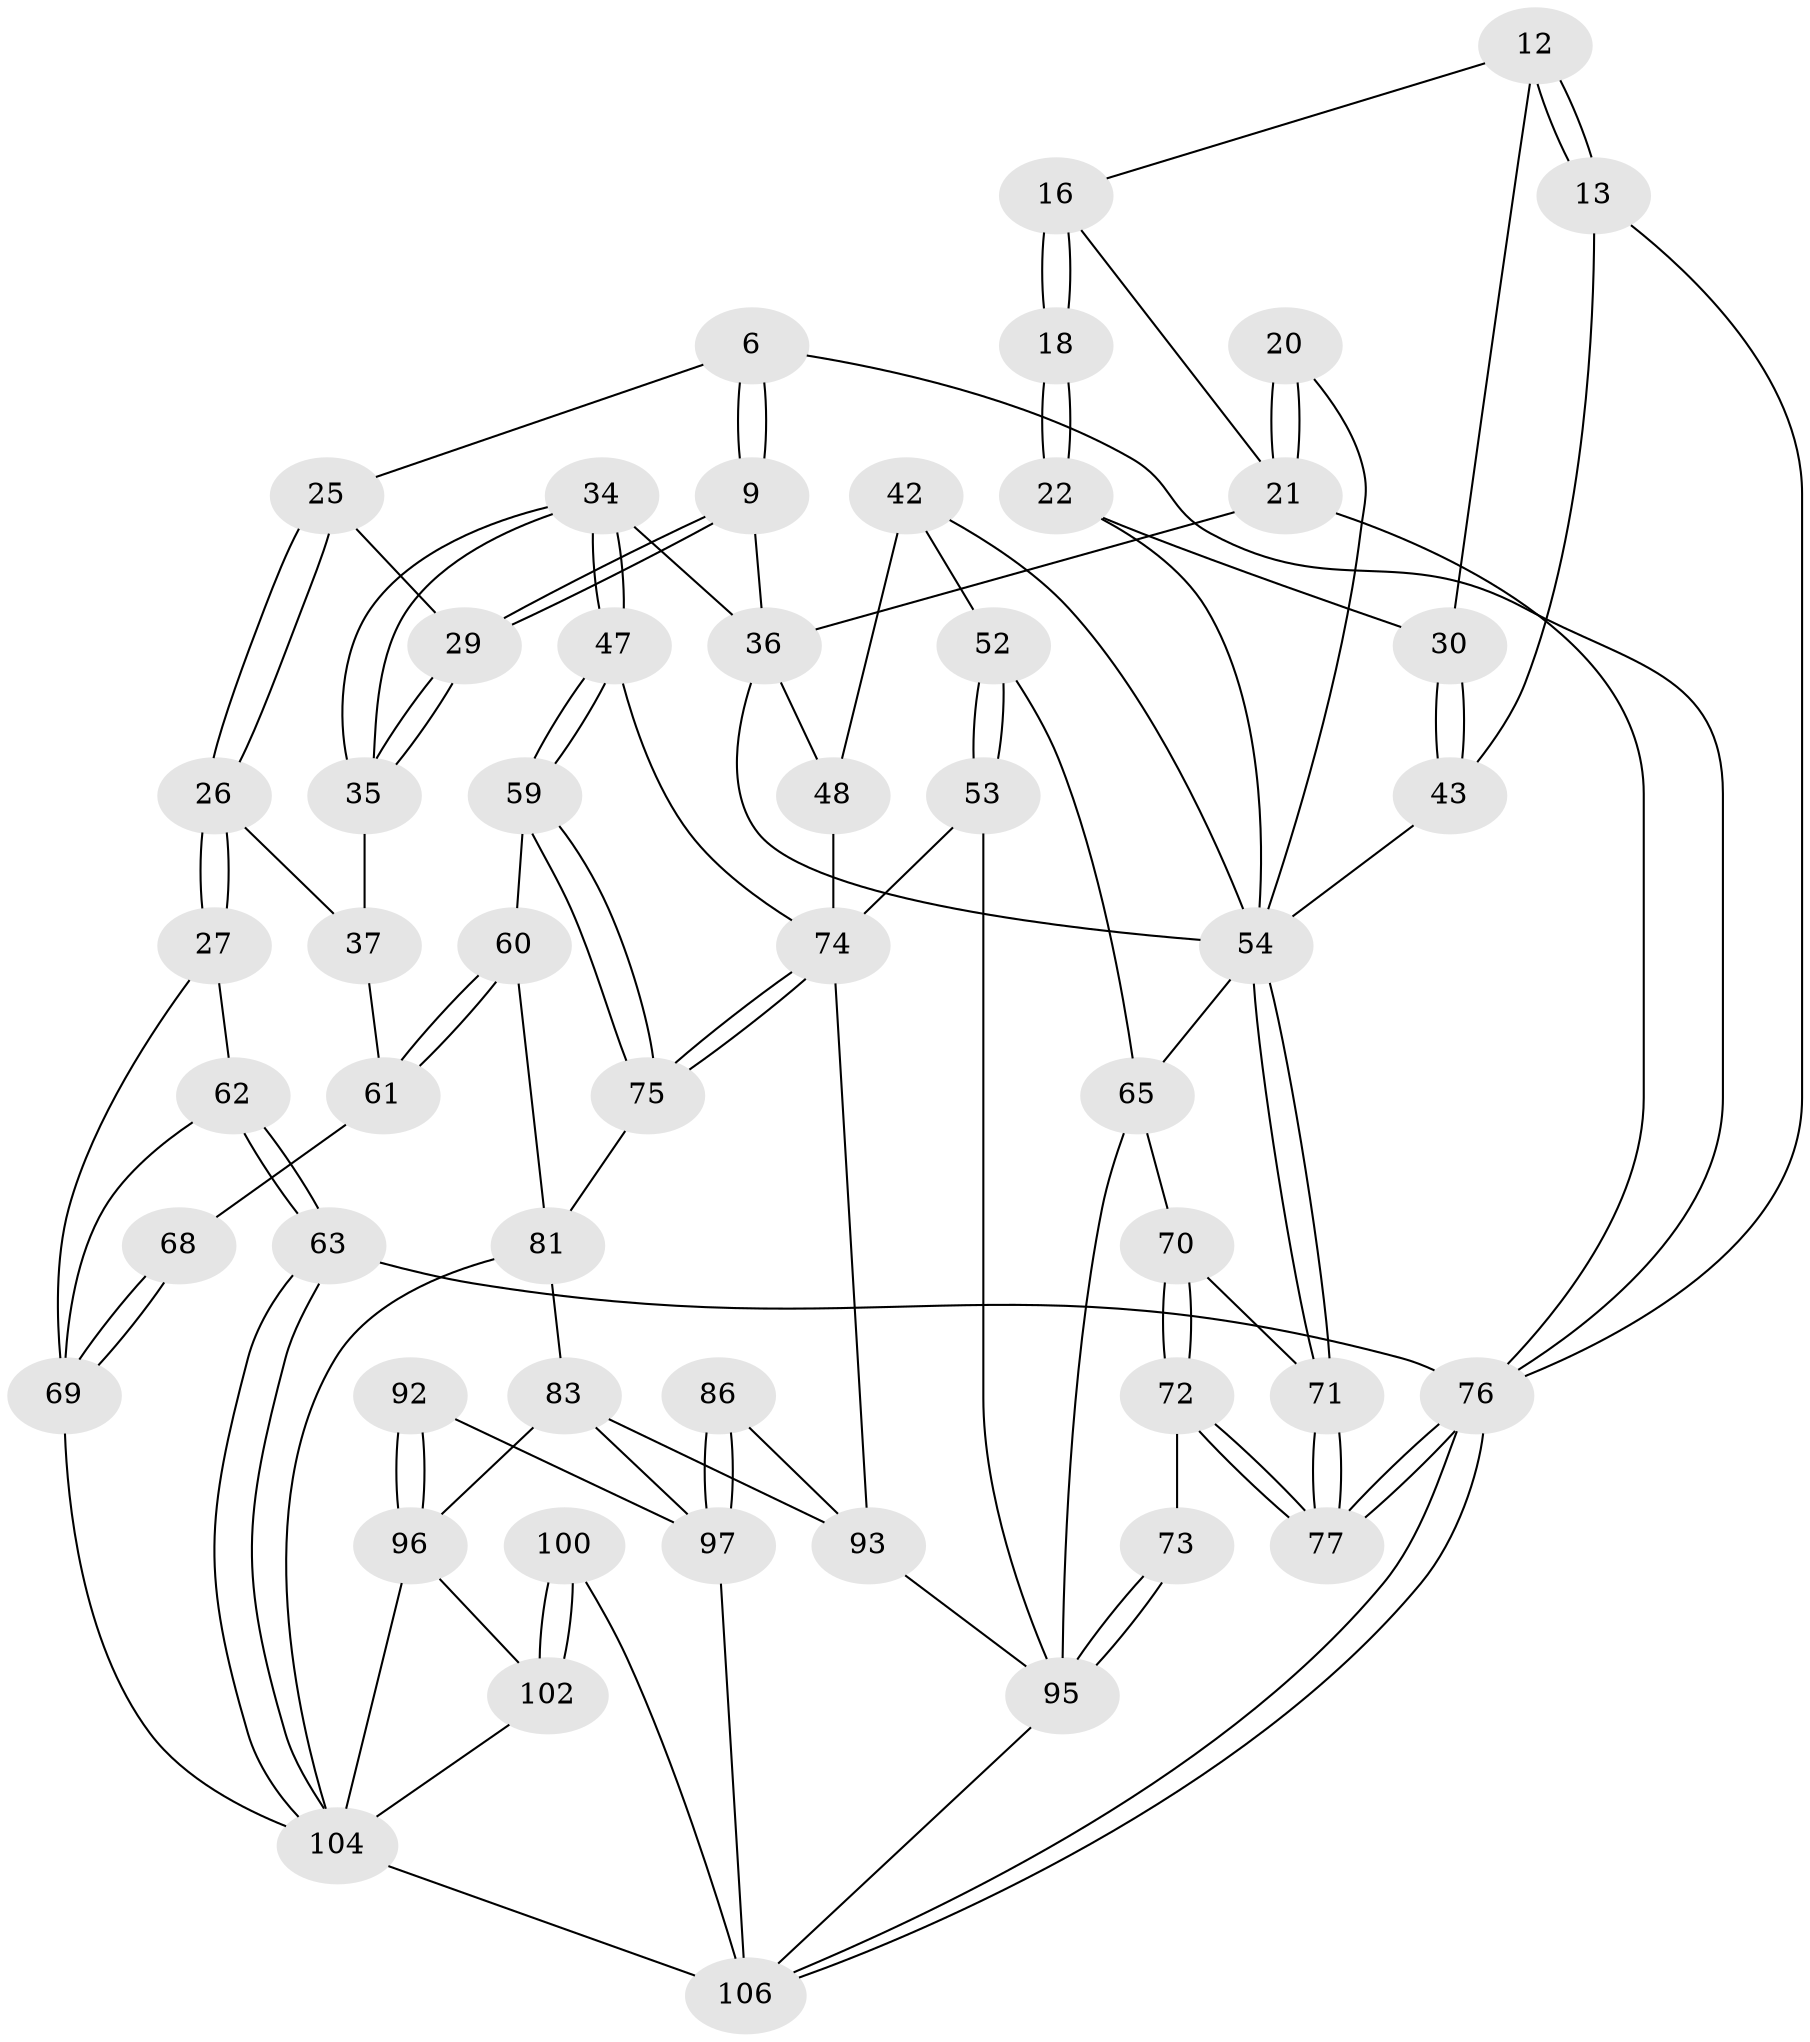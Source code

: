 // original degree distribution, {3: 0.03773584905660377, 5: 0.5283018867924528, 4: 0.20754716981132076, 6: 0.22641509433962265}
// Generated by graph-tools (version 1.1) at 2025/05/03/04/25 22:05:32]
// undirected, 53 vertices, 119 edges
graph export_dot {
graph [start="1"]
  node [color=gray90,style=filled];
  6 [pos="+0.48605459119156047+0.023542738882442786",super="+5"];
  9 [pos="+0.4375989016664137+0.14655251737694022"];
  12 [pos="+0.9965004224356975+0.1167535544581797"];
  13 [pos="+1+0.1364542521822927"];
  16 [pos="+0.8446650555921605+0.09038745722378065",super="+11"];
  18 [pos="+0.8629046881671647+0.1711203520893629"];
  20 [pos="+0.6769190640585708+0.024135888705009392"];
  21 [pos="+0.5827061427370404+0.153831183056839",super="+7+2+17"];
  22 [pos="+0.8636311514006849+0.20665941053604625"];
  25 [pos="+0.3519783697446416+0.07848738415549358"];
  26 [pos="+0.16778310426761744+0.29622871118213595"];
  27 [pos="+0+0.14954886964038663"];
  29 [pos="+0.40716076371154736+0.14612193842778406"];
  30 [pos="+0.9024534428304828+0.19642138163352038"];
  34 [pos="+0.4396057666599631+0.3881292454402164"];
  35 [pos="+0.3508360182147465+0.3351177839449172"];
  36 [pos="+0.5639717076488012+0.3021776136254871",super="+33+32"];
  37 [pos="+0.19636498846485273+0.3200907822520026"];
  42 [pos="+0.7610605710648247+0.3370843729007115",super="+38+41"];
  43 [pos="+1+0.32832018353595294"];
  47 [pos="+0.44163367586252056+0.39571525828099935"];
  48 [pos="+0.7035804536616426+0.4154107595257908",super="+45+39"];
  52 [pos="+0.8239752853369521+0.3896941722196742"];
  53 [pos="+0.6778191658588433+0.6168050812885977"];
  54 [pos="+1+0.3822038213629853",super="+44+31"];
  59 [pos="+0.3249627313846973+0.5605581900033169"];
  60 [pos="+0.241092164937012+0.5480988190235009"];
  61 [pos="+0.23239539708923387+0.5374220242125504",super="+56"];
  62 [pos="+0+0.7031967137345735",super="+28"];
  63 [pos="+0+1",super="+19"];
  65 [pos="+0.8662368303155122+0.49166334881378254",super="+55"];
  68 [pos="+0.13994457526792023+0.566684225586048",super="+57"];
  69 [pos="+0.1021935778493039+0.7415768008847168",super="+64+58"];
  70 [pos="+0.8906254736747472+0.5032026476033855"];
  71 [pos="+1+0.433933168347273"];
  72 [pos="+1+0.782637152586658"];
  73 [pos="+0.9472970075478567+0.7764137295714645"];
  74 [pos="+0.548549654113291+0.5878754736199171",super="+51+46+49"];
  75 [pos="+0.33811694630931044+0.5860890693293559"];
  76 [pos="+1+1",super="+14+15"];
  77 [pos="+1+0.8186352566778506"];
  81 [pos="+0.3421348875158572+0.6226786292464584",super="+78"];
  83 [pos="+0.4410750477800404+0.6628568020046598",super="+82"];
  86 [pos="+0.4527315836401499+0.8168682185557904"];
  92 [pos="+0.35226870005738214+0.7472476384446644"];
  93 [pos="+0.5468758477044517+0.8062027272627288",super="+85"];
  95 [pos="+0.6873214310714567+0.9406994106037276",super="+94+66"];
  96 [pos="+0.32360173775704987+0.8061982286461182",super="+89+88"];
  97 [pos="+0.4488890390211672+0.8187171732986982",super="+91+87"];
  100 [pos="+0.330402014417086+0.9405571264846698"];
  102 [pos="+0.191659692639403+0.7439704008719717",super="+101"];
  104 [pos="+0.21157032762120326+1",super="+80+90+103"];
  106 [pos="+0.6705248733950919+1",super="+105"];
  6 -- 9;
  6 -- 9;
  6 -- 25;
  6 -- 76;
  9 -- 29;
  9 -- 29;
  9 -- 36;
  12 -- 13;
  12 -- 13;
  12 -- 30;
  12 -- 16;
  13 -- 43;
  13 -- 76;
  16 -- 18 [weight=2];
  16 -- 18;
  16 -- 21;
  18 -- 22;
  18 -- 22;
  20 -- 21 [weight=2];
  20 -- 21;
  20 -- 54;
  21 -- 36 [weight=2];
  21 -- 76;
  22 -- 30;
  22 -- 54;
  25 -- 26;
  25 -- 26;
  25 -- 29;
  26 -- 27;
  26 -- 27;
  26 -- 37;
  27 -- 62;
  27 -- 69;
  29 -- 35;
  29 -- 35;
  30 -- 43;
  30 -- 43;
  34 -- 35;
  34 -- 35;
  34 -- 47;
  34 -- 47;
  34 -- 36;
  35 -- 37;
  36 -- 54;
  36 -- 48;
  37 -- 61;
  42 -- 48 [weight=2];
  42 -- 54 [weight=2];
  42 -- 52;
  43 -- 54;
  47 -- 59;
  47 -- 59;
  47 -- 74;
  48 -- 74 [weight=2];
  52 -- 53;
  52 -- 53;
  52 -- 65;
  53 -- 74;
  53 -- 95;
  54 -- 71;
  54 -- 71;
  54 -- 65;
  59 -- 60;
  59 -- 75;
  59 -- 75;
  60 -- 61;
  60 -- 61;
  60 -- 81;
  61 -- 68 [weight=2];
  62 -- 63 [weight=2];
  62 -- 63;
  62 -- 69;
  63 -- 104;
  63 -- 104;
  63 -- 76 [weight=3];
  65 -- 70;
  65 -- 95;
  68 -- 69 [weight=2];
  68 -- 69;
  69 -- 104;
  70 -- 71;
  70 -- 72;
  70 -- 72;
  71 -- 77;
  71 -- 77;
  72 -- 73;
  72 -- 77;
  72 -- 77;
  73 -- 95 [weight=2];
  73 -- 95;
  74 -- 75;
  74 -- 75;
  74 -- 93 [weight=2];
  75 -- 81;
  76 -- 77;
  76 -- 77;
  76 -- 106;
  76 -- 106;
  81 -- 83;
  81 -- 104;
  83 -- 97;
  83 -- 96;
  83 -- 93;
  86 -- 97 [weight=2];
  86 -- 97;
  86 -- 93;
  92 -- 96 [weight=2];
  92 -- 96;
  92 -- 97;
  93 -- 95;
  95 -- 106;
  96 -- 102;
  96 -- 104;
  97 -- 106;
  100 -- 102 [weight=2];
  100 -- 102;
  100 -- 106;
  102 -- 104;
  104 -- 106 [weight=2];
}
